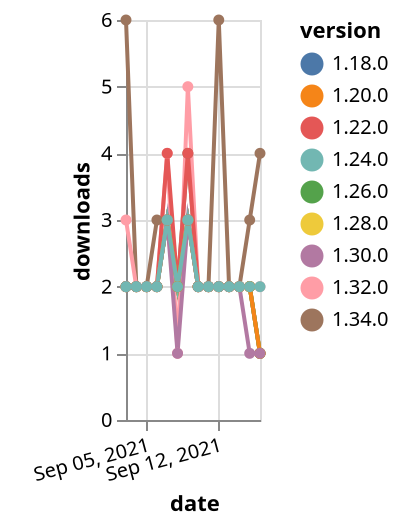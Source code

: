 {"$schema": "https://vega.github.io/schema/vega-lite/v5.json", "description": "A simple bar chart with embedded data.", "data": {"values": [{"date": "2021-09-03", "total": 265, "delta": 6, "version": "1.34.0"}, {"date": "2021-09-04", "total": 267, "delta": 2, "version": "1.34.0"}, {"date": "2021-09-05", "total": 269, "delta": 2, "version": "1.34.0"}, {"date": "2021-09-06", "total": 272, "delta": 3, "version": "1.34.0"}, {"date": "2021-09-07", "total": 275, "delta": 3, "version": "1.34.0"}, {"date": "2021-09-08", "total": 277, "delta": 2, "version": "1.34.0"}, {"date": "2021-09-09", "total": 281, "delta": 4, "version": "1.34.0"}, {"date": "2021-09-10", "total": 283, "delta": 2, "version": "1.34.0"}, {"date": "2021-09-11", "total": 285, "delta": 2, "version": "1.34.0"}, {"date": "2021-09-12", "total": 291, "delta": 6, "version": "1.34.0"}, {"date": "2021-09-13", "total": 293, "delta": 2, "version": "1.34.0"}, {"date": "2021-09-14", "total": 295, "delta": 2, "version": "1.34.0"}, {"date": "2021-09-15", "total": 298, "delta": 3, "version": "1.34.0"}, {"date": "2021-09-16", "total": 302, "delta": 4, "version": "1.34.0"}, {"date": "2021-09-03", "total": 2710, "delta": 2, "version": "1.18.0"}, {"date": "2021-09-04", "total": 2712, "delta": 2, "version": "1.18.0"}, {"date": "2021-09-05", "total": 2714, "delta": 2, "version": "1.18.0"}, {"date": "2021-09-06", "total": 2716, "delta": 2, "version": "1.18.0"}, {"date": "2021-09-07", "total": 2719, "delta": 3, "version": "1.18.0"}, {"date": "2021-09-08", "total": 2721, "delta": 2, "version": "1.18.0"}, {"date": "2021-09-09", "total": 2724, "delta": 3, "version": "1.18.0"}, {"date": "2021-09-10", "total": 2726, "delta": 2, "version": "1.18.0"}, {"date": "2021-09-11", "total": 2728, "delta": 2, "version": "1.18.0"}, {"date": "2021-09-12", "total": 2730, "delta": 2, "version": "1.18.0"}, {"date": "2021-09-13", "total": 2732, "delta": 2, "version": "1.18.0"}, {"date": "2021-09-14", "total": 2734, "delta": 2, "version": "1.18.0"}, {"date": "2021-09-15", "total": 2736, "delta": 2, "version": "1.18.0"}, {"date": "2021-09-16", "total": 2737, "delta": 1, "version": "1.18.0"}, {"date": "2021-09-03", "total": 811, "delta": 3, "version": "1.32.0"}, {"date": "2021-09-04", "total": 813, "delta": 2, "version": "1.32.0"}, {"date": "2021-09-05", "total": 815, "delta": 2, "version": "1.32.0"}, {"date": "2021-09-06", "total": 817, "delta": 2, "version": "1.32.0"}, {"date": "2021-09-07", "total": 821, "delta": 4, "version": "1.32.0"}, {"date": "2021-09-08", "total": 822, "delta": 1, "version": "1.32.0"}, {"date": "2021-09-09", "total": 827, "delta": 5, "version": "1.32.0"}, {"date": "2021-09-10", "total": 829, "delta": 2, "version": "1.32.0"}, {"date": "2021-09-11", "total": 831, "delta": 2, "version": "1.32.0"}, {"date": "2021-09-12", "total": 833, "delta": 2, "version": "1.32.0"}, {"date": "2021-09-13", "total": 835, "delta": 2, "version": "1.32.0"}, {"date": "2021-09-14", "total": 837, "delta": 2, "version": "1.32.0"}, {"date": "2021-09-15", "total": 839, "delta": 2, "version": "1.32.0"}, {"date": "2021-09-16", "total": 841, "delta": 2, "version": "1.32.0"}, {"date": "2021-09-03", "total": 2643, "delta": 2, "version": "1.22.0"}, {"date": "2021-09-04", "total": 2645, "delta": 2, "version": "1.22.0"}, {"date": "2021-09-05", "total": 2647, "delta": 2, "version": "1.22.0"}, {"date": "2021-09-06", "total": 2649, "delta": 2, "version": "1.22.0"}, {"date": "2021-09-07", "total": 2653, "delta": 4, "version": "1.22.0"}, {"date": "2021-09-08", "total": 2655, "delta": 2, "version": "1.22.0"}, {"date": "2021-09-09", "total": 2659, "delta": 4, "version": "1.22.0"}, {"date": "2021-09-10", "total": 2661, "delta": 2, "version": "1.22.0"}, {"date": "2021-09-11", "total": 2663, "delta": 2, "version": "1.22.0"}, {"date": "2021-09-12", "total": 2665, "delta": 2, "version": "1.22.0"}, {"date": "2021-09-13", "total": 2667, "delta": 2, "version": "1.22.0"}, {"date": "2021-09-14", "total": 2669, "delta": 2, "version": "1.22.0"}, {"date": "2021-09-15", "total": 2671, "delta": 2, "version": "1.22.0"}, {"date": "2021-09-16", "total": 2672, "delta": 1, "version": "1.22.0"}, {"date": "2021-09-03", "total": 1868, "delta": 2, "version": "1.28.0"}, {"date": "2021-09-04", "total": 1870, "delta": 2, "version": "1.28.0"}, {"date": "2021-09-05", "total": 1872, "delta": 2, "version": "1.28.0"}, {"date": "2021-09-06", "total": 1874, "delta": 2, "version": "1.28.0"}, {"date": "2021-09-07", "total": 1877, "delta": 3, "version": "1.28.0"}, {"date": "2021-09-08", "total": 1879, "delta": 2, "version": "1.28.0"}, {"date": "2021-09-09", "total": 1882, "delta": 3, "version": "1.28.0"}, {"date": "2021-09-10", "total": 1884, "delta": 2, "version": "1.28.0"}, {"date": "2021-09-11", "total": 1886, "delta": 2, "version": "1.28.0"}, {"date": "2021-09-12", "total": 1888, "delta": 2, "version": "1.28.0"}, {"date": "2021-09-13", "total": 1890, "delta": 2, "version": "1.28.0"}, {"date": "2021-09-14", "total": 1892, "delta": 2, "version": "1.28.0"}, {"date": "2021-09-15", "total": 1894, "delta": 2, "version": "1.28.0"}, {"date": "2021-09-16", "total": 1895, "delta": 1, "version": "1.28.0"}, {"date": "2021-09-03", "total": 1705, "delta": 2, "version": "1.26.0"}, {"date": "2021-09-04", "total": 1707, "delta": 2, "version": "1.26.0"}, {"date": "2021-09-05", "total": 1709, "delta": 2, "version": "1.26.0"}, {"date": "2021-09-06", "total": 1711, "delta": 2, "version": "1.26.0"}, {"date": "2021-09-07", "total": 1714, "delta": 3, "version": "1.26.0"}, {"date": "2021-09-08", "total": 1716, "delta": 2, "version": "1.26.0"}, {"date": "2021-09-09", "total": 1719, "delta": 3, "version": "1.26.0"}, {"date": "2021-09-10", "total": 1721, "delta": 2, "version": "1.26.0"}, {"date": "2021-09-11", "total": 1723, "delta": 2, "version": "1.26.0"}, {"date": "2021-09-12", "total": 1725, "delta": 2, "version": "1.26.0"}, {"date": "2021-09-13", "total": 1727, "delta": 2, "version": "1.26.0"}, {"date": "2021-09-14", "total": 1729, "delta": 2, "version": "1.26.0"}, {"date": "2021-09-15", "total": 1731, "delta": 2, "version": "1.26.0"}, {"date": "2021-09-16", "total": 1732, "delta": 1, "version": "1.26.0"}, {"date": "2021-09-03", "total": 2883, "delta": 2, "version": "1.20.0"}, {"date": "2021-09-04", "total": 2885, "delta": 2, "version": "1.20.0"}, {"date": "2021-09-05", "total": 2887, "delta": 2, "version": "1.20.0"}, {"date": "2021-09-06", "total": 2889, "delta": 2, "version": "1.20.0"}, {"date": "2021-09-07", "total": 2892, "delta": 3, "version": "1.20.0"}, {"date": "2021-09-08", "total": 2894, "delta": 2, "version": "1.20.0"}, {"date": "2021-09-09", "total": 2897, "delta": 3, "version": "1.20.0"}, {"date": "2021-09-10", "total": 2899, "delta": 2, "version": "1.20.0"}, {"date": "2021-09-11", "total": 2901, "delta": 2, "version": "1.20.0"}, {"date": "2021-09-12", "total": 2903, "delta": 2, "version": "1.20.0"}, {"date": "2021-09-13", "total": 2905, "delta": 2, "version": "1.20.0"}, {"date": "2021-09-14", "total": 2907, "delta": 2, "version": "1.20.0"}, {"date": "2021-09-15", "total": 2909, "delta": 2, "version": "1.20.0"}, {"date": "2021-09-16", "total": 2910, "delta": 1, "version": "1.20.0"}, {"date": "2021-09-03", "total": 1050, "delta": 2, "version": "1.30.0"}, {"date": "2021-09-04", "total": 1052, "delta": 2, "version": "1.30.0"}, {"date": "2021-09-05", "total": 1054, "delta": 2, "version": "1.30.0"}, {"date": "2021-09-06", "total": 1056, "delta": 2, "version": "1.30.0"}, {"date": "2021-09-07", "total": 1059, "delta": 3, "version": "1.30.0"}, {"date": "2021-09-08", "total": 1060, "delta": 1, "version": "1.30.0"}, {"date": "2021-09-09", "total": 1063, "delta": 3, "version": "1.30.0"}, {"date": "2021-09-10", "total": 1065, "delta": 2, "version": "1.30.0"}, {"date": "2021-09-11", "total": 1067, "delta": 2, "version": "1.30.0"}, {"date": "2021-09-12", "total": 1069, "delta": 2, "version": "1.30.0"}, {"date": "2021-09-13", "total": 1071, "delta": 2, "version": "1.30.0"}, {"date": "2021-09-14", "total": 1073, "delta": 2, "version": "1.30.0"}, {"date": "2021-09-15", "total": 1074, "delta": 1, "version": "1.30.0"}, {"date": "2021-09-16", "total": 1075, "delta": 1, "version": "1.30.0"}, {"date": "2021-09-03", "total": 2285, "delta": 2, "version": "1.24.0"}, {"date": "2021-09-04", "total": 2287, "delta": 2, "version": "1.24.0"}, {"date": "2021-09-05", "total": 2289, "delta": 2, "version": "1.24.0"}, {"date": "2021-09-06", "total": 2291, "delta": 2, "version": "1.24.0"}, {"date": "2021-09-07", "total": 2294, "delta": 3, "version": "1.24.0"}, {"date": "2021-09-08", "total": 2296, "delta": 2, "version": "1.24.0"}, {"date": "2021-09-09", "total": 2299, "delta": 3, "version": "1.24.0"}, {"date": "2021-09-10", "total": 2301, "delta": 2, "version": "1.24.0"}, {"date": "2021-09-11", "total": 2303, "delta": 2, "version": "1.24.0"}, {"date": "2021-09-12", "total": 2305, "delta": 2, "version": "1.24.0"}, {"date": "2021-09-13", "total": 2307, "delta": 2, "version": "1.24.0"}, {"date": "2021-09-14", "total": 2309, "delta": 2, "version": "1.24.0"}, {"date": "2021-09-15", "total": 2311, "delta": 2, "version": "1.24.0"}, {"date": "2021-09-16", "total": 2313, "delta": 2, "version": "1.24.0"}]}, "width": "container", "mark": {"type": "line", "point": {"filled": true}}, "encoding": {"x": {"field": "date", "type": "temporal", "timeUnit": "yearmonthdate", "title": "date", "axis": {"labelAngle": -15}}, "y": {"field": "delta", "type": "quantitative", "title": "downloads"}, "color": {"field": "version", "type": "nominal"}, "tooltip": {"field": "delta"}}}
